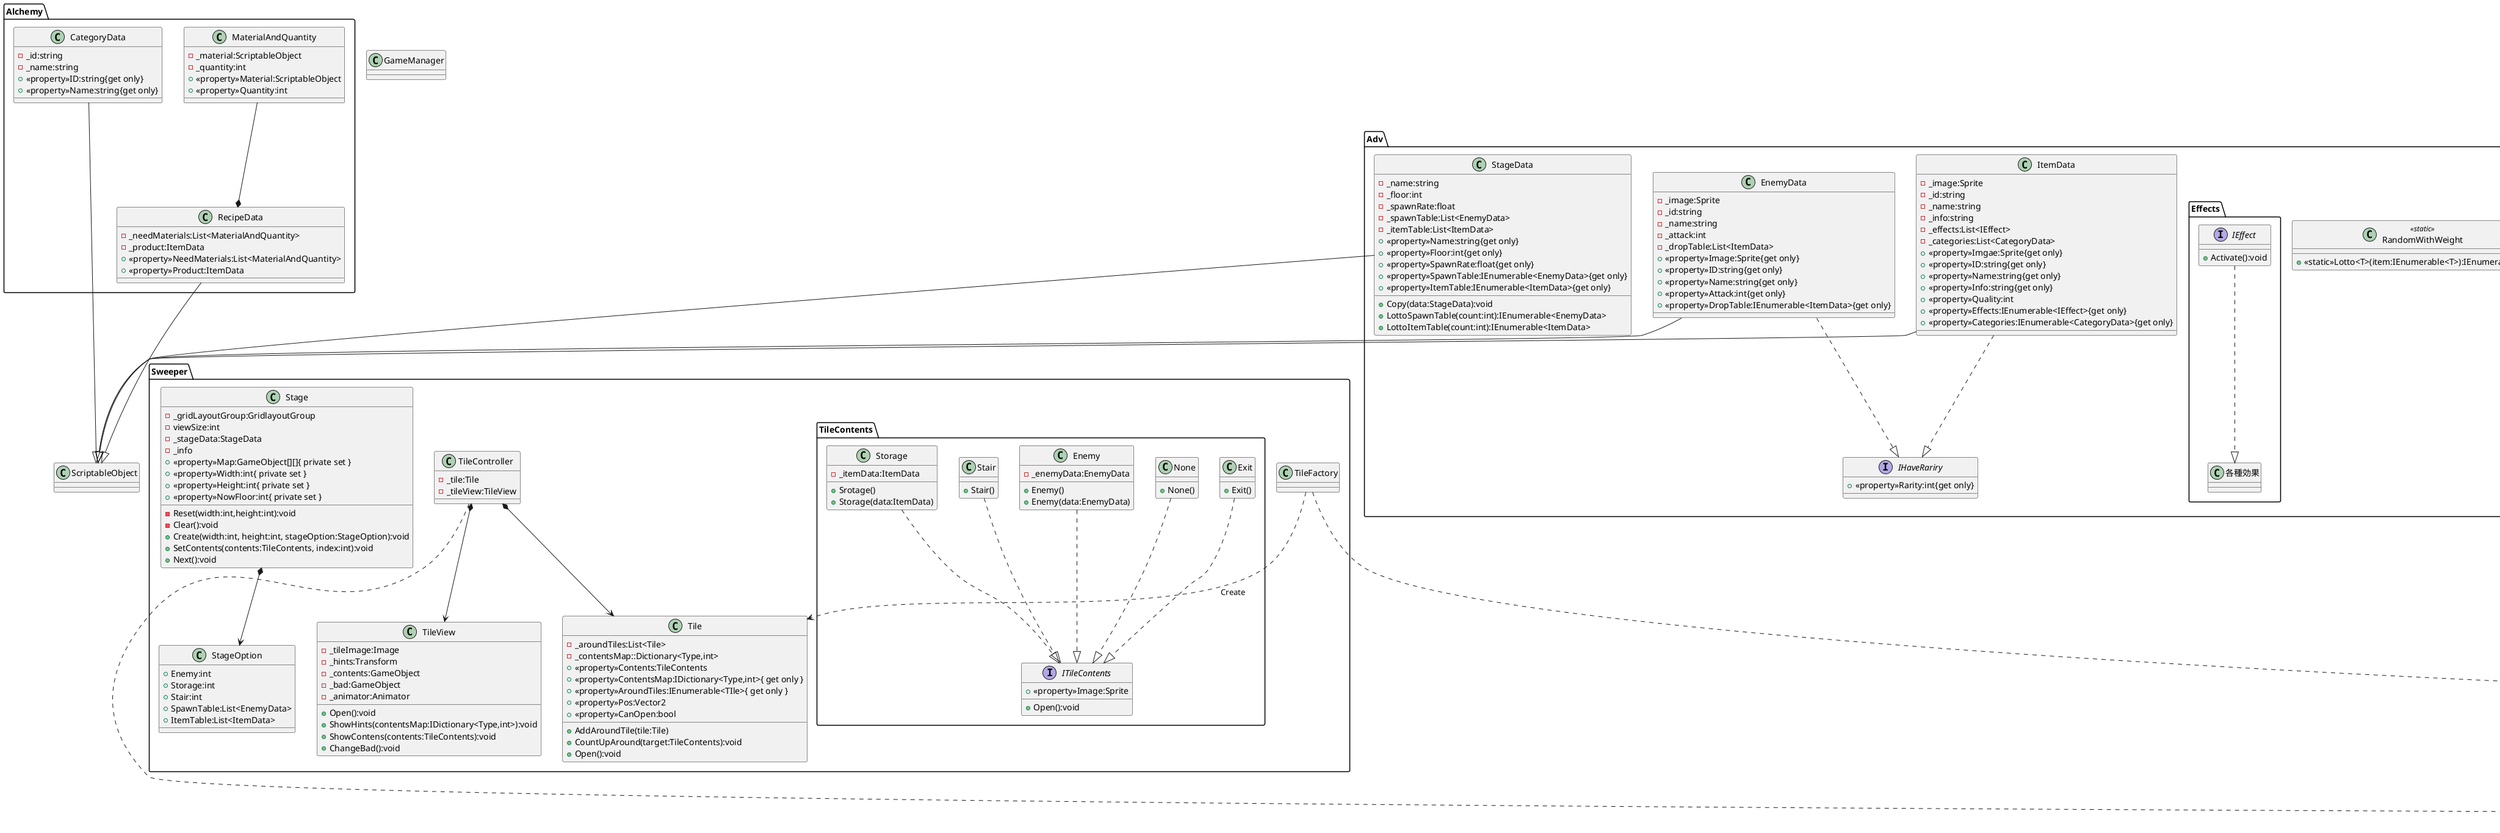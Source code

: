 @startuml

package Adv
{
    package Effects
    {
        interface IEffect
        {
            +Activate():void
        }
        class 各種効果
    }
    interface IHaveRariry
    {
        +<<property>>Rarity:int{get only}
    }
    class RandomWithWeight <<static>>
    {
        +<<static>>Lotto<T>(item:IEnumerable<T>):IEnumerable<T>
    }
    class ItemData
    {
        -_image:Sprite
        -_id:string
        -_name:string
        -_info:string
        -_effects:List<IEffect>
        -_categories:List<CategoryData>
        +<<property>>Imgae:Sprite{get only}
        +<<property>>ID:string{get only}
        +<<property>>Name:string{get only}
        +<<property>>Info:string{get only}
        +<<property>>Quality:int
        +<<property>>Effects:IEnumerable<IEffect>{get only}
        +<<property>>Categories:IEnumerable<CategoryData>{get only}
    }
    class EnemyData
    {
        -_image:Sprite
        -_id:string
        -_name:string
        -_attack:int
        -_dropTable:List<ItemData>
        +<<property>>Image:Sprite{get only}
        +<<property>>ID:string{get only}
        +<<property>>Name:string{get only}
        +<<property>>Attack:int{get only}
        +<<property>>DropTable:IEnumerable<ItemData>{get only}
    }
    class StageData
    {
        -_name:string
        -_floor:int
        -_spawnRate:float
        -_spawnTable:List<EnemyData>
        -_itemTable:List<ItemData>
        +<<property>>Name:string{get only}
        +<<property>>Floor:int{get only}
        +<<property>>SpawnRate:float{get only}
        +<<property>>SpawnTable:IEnumerable<EnemyData>{get only}
        +<<property>>ItemTable:IEnumerable<ItemData>{get only}
        +Copy(data:StageData):void
        +LottoSpawnTable(count:int):IEnumerable<EnemyData>
        +LottoItemTable(count:int):IEnumerable<ItemData>
    }
    class Player
    {
        -_hp:SliderParameter
        -_mp:SliderParameter
        +<<property>>HP:int
        +<<property>>MP:int
        +Damage(quantity:int):void
        +GetItem(item:ItemData):void
        +UseItem(item:ItemData):void
        -Death():void
    }
}

package Alchemy
{
    class CategoryData
    {
        -_id:string
        -_name:string
        +<<property>>ID:string{get only}
        +<<property>>Name:string{get only}
    }
    class RecipeData
    {
        -_needMaterials:List<MaterialAndQuantity>
        -_product:ItemData
        +<<property>>NeedMaterials:List<MaterialAndQuantity>
        +<<property>>Product:ItemData
    }
    class MaterialAndQuantity
    {
        -_material:ScriptableObject
        -_quantity:int
        +<<property>>Material:ScriptableObject
        +<<property>>Quantity:int
    }
}

package Sweeper
{
    package TileContents
    {
        interface ITileContents
        {
            +<<property>>Image:Sprite
            +Open():void
        }
        class None
        {
            +None()
        }
        class Enemy
        {
            -_enemyData:EnemyData
            +Enemy()
            +Enemy(data:EnemyData)
        }
        class Stair
        {
            +Stair()
        }
        class Storage
        {
            -_itemData:ItemData
            +Srotage()
            +Storage(data:ItemData)
        }
        class Exit
        {
            +Exit()
        }
    }
    class Tile
    {
        -_aroundTiles:List<Tile>
        -_contentsMap::Dictionary<Type,int>
        +<<property>>Contents:TileContents
        +<<property>>ContentsMap:IDictionary<Type,int>{ get only }
        +<<property>>AroundTiles:IEnumerable<TIle>{ get only }
        +<<property>>Pos:Vector2
        +<<property>>CanOpen:bool
        +AddAroundTile(tile:Tile)
        +CountUpAround(target:TileContents):void
        +Open():void
    }
    class TileView
    {
        -_tileImage:Image
        -_hints:Transform
        -_contents:GameObject
        -_bad:GameObject
        -_animator:Animator
        +Open():void
        +ShowHints(contentsMap:IDictionary<Type,int>):void
        +ShowContens(contents:TileContents):void
        +ChangeBad():void
    }
    class TileController
    {
        -_tile:Tile
        -_tileView:TileView
    }
    class TileFactory
    class Stage
    {
        -_gridLayoutGroup:GridlayoutGroup
        -viewSize:int
        -_stageData:StageData
        -_info
        +<<property>>Map:GameObject[][]{ private set }
        +<<property>>Width:int{ private set }
        +<<property>>Height:int{ private set }
        +<<property>>NowFloor:int{ private set }
        -Reset(width:int,height:int):void
        -Clear():void
        +Create(width:int, height:int, stageOption:StageOption):void
        +SetContents(contents:TileContents, index:int):void
        +Next():void
    }
    class StageOption
    {
        +Enemy:int
        +Storage:int
        +Stair:int
        +SpawnTable:List<EnemyData>
        +ItemTable:List<ItemData>
    }
}

package UI
{
    class ContentsCounter
    {
        -_image:Sprite
        -_count:TextMeshProUGUI
        +Init(image:Sprite,count:int)
    }
    class ContentsCounterFactory
    class Dialog
    {
        -_body:TextMeshProUGUI
        -_onAgree:GameObject
        -_onDisAgree:GameObject
        +Show(type:DialogType,text:string,onAgree:Action<string>,onDisAgree:Action<string>)
    }
    enum DialogType
    {
        AgreeOnly,
        Switch,
    }
    class DialogFactory
    class StageInfo
    {
        -_contents:Transform
        -_floor:TextMeshProUGUI
        -factory:IFactory<GameObject
        +SetFloor(floorInfo:string)
        +ShowContents(option:StageOption)
        -CountContents<T>(list:IEnumerable<T>)
    }
    class SliderParameter
    {
        -_text:TextMeshProUGUI
        -_slider:Slider
        +<<property>>Name:string{get only}
        +<<property>>Min:float{get only}
        +<<property>>Max:float{get only}
        +<<property>>Value:float
        +Init(name:string,min:float,max:float):void
        +SetName(name:string):void
        +Range(min:float,max:float):void
    }
    class StageNode
    {
        -_text:TextMeshProUGUI
        -_base:StageData
        -_loadStageData:StageData
    }
    class TitleOptionsManager
    {
        -_tapZone:EventTrigger
    }
    class ItemNode
    {
        -_image:Image
        -_text:TextMeshProUGUI
        -_item:ItemData
        -_holding:int
        +<<property>>Item:ItemData{get only}
        +<<property>>Holding:int
        +Init(item:ItemData):void
    }
    class ItemNodeFactroy
    class ItemViewer
    {
        -_contents:Transform
        -_factory:IFactory<GameObject>
        -_nodes:Dictionary<ItemData,GameObject>
        +AddItem(item:ItemData):void
        +GetNode(item:ItemData):GameObject
    }
    class PickItemFactory
    class PickItem
    {
        -_image:Image
        -_rectTransform:RectTransform
        +Init(sprite:Sprite):void
        +Move(tf:Transform):void
    }
}

class GameManager
interface IFactory<T>
{
    +Create():T
}


Enemy ..|> ITileContents
None ..|> ITileContents
Stair ..|> ITileContents
Storage ..|> ITileContents
Exit ..|> ITileContents

TileFactory ..|> IFactory
DialogFactory ..|> IFactory
ContentsCounterFactory ..|> IFactory
ItemNodeFactroy ..|> IFactory
PickItemFactory ..|> IFactory

TileFactory ..> Tile : Create
DialogFactory ..> Dialog : Create
ContentsCounterFactory ..> ContentsCounter : Create
ItemNodeFactroy ..> ItemNode : Create 
PickItemFactory ..> PickItem : Create

TileController ..|> IPointerClickHandler
StageNode ..|> IPointerClickHandler
ItemNode ..|> IPointerClickHandler

EnemyData ..|> IHaveRariry
ItemData ..|> IHaveRariry

IEffect ..|> 各種効果

RecipeData --|> ScriptableObject
CategoryData --|> ScriptableObject
ItemData --|> ScriptableObject
EnemyData --|> ScriptableObject
StageData --|> ScriptableObject

Player -- ItemViewer
ItemViewer -- ItemNode

TileController *--> Tile
TileController *--> TileView
Stage *--> StageOption

MaterialAndQuantity --* RecipeData

@enduml